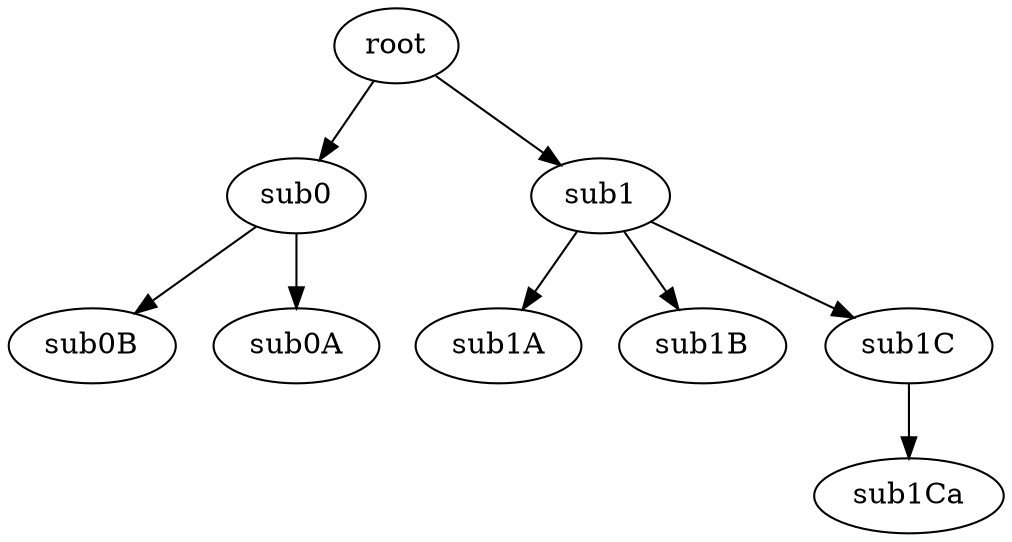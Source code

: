 digraph tree {
    "root";
    "sub0";
    "sub0B";
    "sub0A";
    "sub1";
    "sub1A";
    "sub1B";
    "sub1C";
    "sub1Ca";
    "root" -> "sub0";
    "root" -> "sub1";
    "sub0" -> "sub0B";
    "sub0" -> "sub0A";
    "sub1" -> "sub1A";
    "sub1" -> "sub1B";
    "sub1" -> "sub1C";
    "sub1C" -> "sub1Ca";
}
